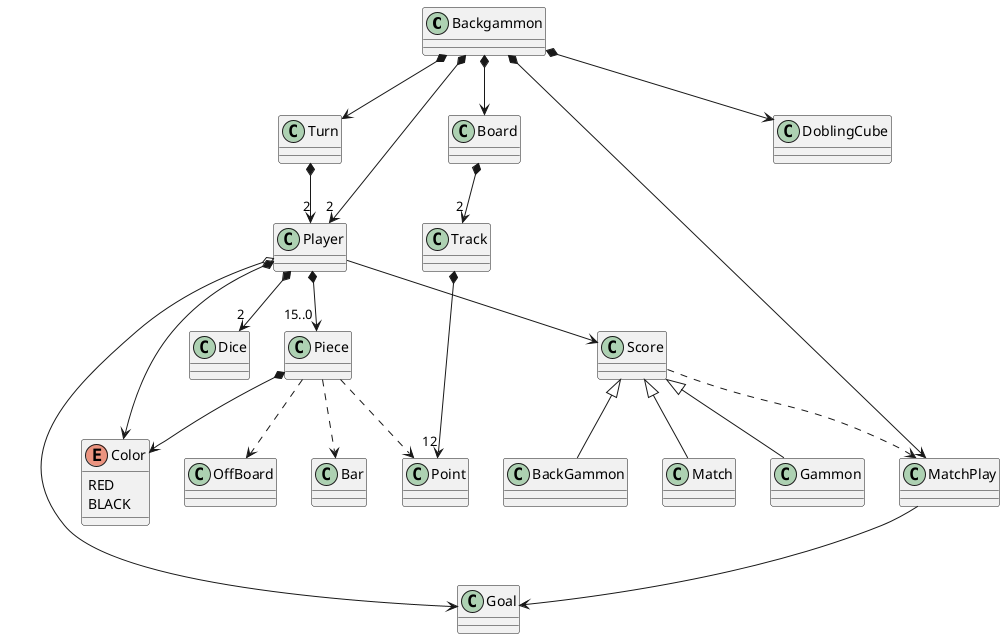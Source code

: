 @startuml
class Backgammon{}

class Board{}

class OffBoard{}

class Track{}

class Point{}

class Piece{}

enum Color{
  RED
  BLACK
}

class Goal{}

class Bar{}

class MatchPlay{}

class Turn{}

class Player{}

class Dice{}

class DoblingCube{}

class Match{}

class Gammon{}

class BackGammon{}

class Score{}

Player --> Score
Score ..> MatchPlay
MatchPlay --> Goal
Match -up-|> Score
Gammon -up-|> Score
BackGammon -up-|> Score
Backgammon *--> MatchPlay
Backgammon *--> Board
Backgammon *--> Turn
Backgammon *--> DoblingCube
Turn *--> "2" Player
Backgammon *--> "2" Player
Board *--> "2" Track
Track *--> "12" Point
Player *--> Color
Piece *--> Color
Piece ..> Point
Piece ..> OffBoard
Piece ..> Bar
Player *--> "15..0" Piece
Player *--> "2" Dice
Player o--> Goal
@enduml
